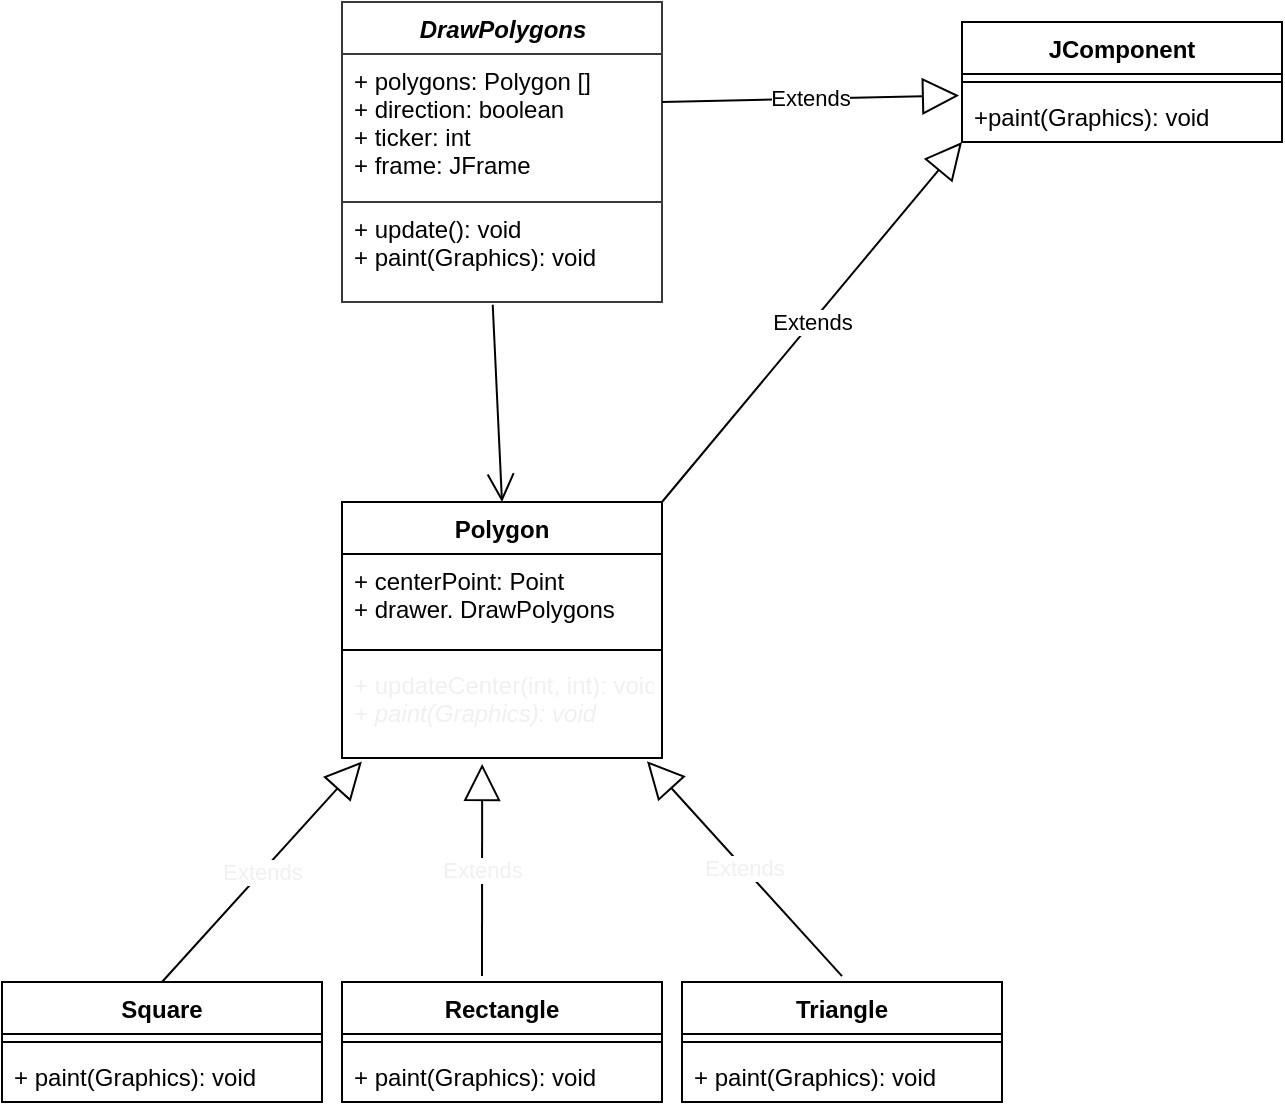<mxfile>
    <diagram id="eT-Dx-5zAYCCTuyQzkXm" name="first_version">
        <mxGraphModel dx="1105" dy="413" grid="1" gridSize="10" guides="1" tooltips="1" connect="1" arrows="1" fold="1" page="1" pageScale="1" pageWidth="850" pageHeight="1100" math="0" shadow="0">
            <root>
                <mxCell id="0"/>
                <mxCell id="1" parent="0"/>
                <mxCell id="4" value="&lt;i&gt;DrawPolygons&lt;/i&gt;" style="swimlane;fontStyle=1;align=center;verticalAlign=top;childLayout=stackLayout;horizontal=1;startSize=26;horizontalStack=0;resizeParent=1;resizeParentMax=0;resizeLast=0;collapsible=1;marginBottom=0;fillColor=#FFFFFF;strokeColor=#36393d;fontColor=#000000;html=1;" parent="1" vertex="1">
                    <mxGeometry x="210" y="40" width="160" height="100" as="geometry">
                        <mxRectangle x="210" y="40" width="120" height="26" as="alternateBounds"/>
                    </mxGeometry>
                </mxCell>
                <mxCell id="5" value="+ polygons: Polygon []&#10;+ direction: boolean&#10;+ ticker: int&#10;+ frame: JFrame" style="text;align=left;verticalAlign=top;spacingLeft=4;spacingRight=4;overflow=hidden;rotatable=0;points=[[0,0.5],[1,0.5]];portConstraint=eastwest;fillColor=#FFFFFF;strokeColor=#36393d;fontColor=#000000;" parent="4" vertex="1">
                    <mxGeometry y="26" width="160" height="74" as="geometry"/>
                </mxCell>
                <mxCell id="8" value="Rectangle" style="swimlane;fontStyle=1;align=center;verticalAlign=top;childLayout=stackLayout;horizontal=1;startSize=26;horizontalStack=0;resizeParent=1;resizeParentMax=0;resizeLast=0;collapsible=1;marginBottom=0;" parent="1" vertex="1">
                    <mxGeometry x="210" y="530" width="160" height="60" as="geometry">
                        <mxRectangle x="210" y="530" width="90" height="26" as="alternateBounds"/>
                    </mxGeometry>
                </mxCell>
                <mxCell id="10" value="" style="line;strokeWidth=1;fillColor=none;align=left;verticalAlign=middle;spacingTop=-1;spacingLeft=3;spacingRight=3;rotatable=0;labelPosition=right;points=[];portConstraint=eastwest;" parent="8" vertex="1">
                    <mxGeometry y="26" width="160" height="8" as="geometry"/>
                </mxCell>
                <mxCell id="11" value="+ paint(Graphics): void" style="text;strokeColor=none;fillColor=none;align=left;verticalAlign=top;spacingLeft=4;spacingRight=4;overflow=hidden;rotatable=0;points=[[0,0.5],[1,0.5]];portConstraint=eastwest;" parent="8" vertex="1">
                    <mxGeometry y="34" width="160" height="26" as="geometry"/>
                </mxCell>
                <mxCell id="12" value="Triangle" style="swimlane;fontStyle=1;align=center;verticalAlign=top;childLayout=stackLayout;horizontal=1;startSize=26;horizontalStack=0;resizeParent=1;resizeParentMax=0;resizeLast=0;collapsible=1;marginBottom=0;" parent="1" vertex="1">
                    <mxGeometry x="380" y="530" width="160" height="60" as="geometry"/>
                </mxCell>
                <mxCell id="14" value="" style="line;strokeWidth=1;fillColor=none;align=left;verticalAlign=middle;spacingTop=-1;spacingLeft=3;spacingRight=3;rotatable=0;labelPosition=right;points=[];portConstraint=eastwest;" parent="12" vertex="1">
                    <mxGeometry y="26" width="160" height="8" as="geometry"/>
                </mxCell>
                <mxCell id="15" value="+ paint(Graphics): void" style="text;strokeColor=none;fillColor=none;align=left;verticalAlign=top;spacingLeft=4;spacingRight=4;overflow=hidden;rotatable=0;points=[[0,0.5],[1,0.5]];portConstraint=eastwest;" parent="12" vertex="1">
                    <mxGeometry y="34" width="160" height="26" as="geometry"/>
                </mxCell>
                <mxCell id="16" value="Square" style="swimlane;fontStyle=1;align=center;verticalAlign=top;childLayout=stackLayout;horizontal=1;startSize=26;horizontalStack=0;resizeParent=1;resizeParentMax=0;resizeLast=0;collapsible=1;marginBottom=0;" parent="1" vertex="1">
                    <mxGeometry x="40" y="530" width="160" height="60" as="geometry"/>
                </mxCell>
                <mxCell id="18" value="" style="line;strokeWidth=1;fillColor=none;align=left;verticalAlign=middle;spacingTop=-1;spacingLeft=3;spacingRight=3;rotatable=0;labelPosition=right;points=[];portConstraint=eastwest;" parent="16" vertex="1">
                    <mxGeometry y="26" width="160" height="8" as="geometry"/>
                </mxCell>
                <mxCell id="19" value="+ paint(Graphics): void" style="text;strokeColor=none;fillColor=none;align=left;verticalAlign=top;spacingLeft=4;spacingRight=4;overflow=hidden;rotatable=0;points=[[0,0.5],[1,0.5]];portConstraint=eastwest;" parent="16" vertex="1">
                    <mxGeometry y="34" width="160" height="26" as="geometry"/>
                </mxCell>
                <mxCell id="21" value="Polygon" style="swimlane;fontStyle=1;align=center;verticalAlign=top;childLayout=stackLayout;horizontal=1;startSize=26;horizontalStack=0;resizeParent=1;resizeParentMax=0;resizeLast=0;collapsible=1;marginBottom=0;" parent="1" vertex="1">
                    <mxGeometry x="210" y="290" width="160" height="128" as="geometry"/>
                </mxCell>
                <mxCell id="22" value="+ centerPoint: Point&#10;+ drawer. DrawPolygons" style="text;strokeColor=none;fillColor=none;align=left;verticalAlign=top;spacingLeft=4;spacingRight=4;overflow=hidden;rotatable=0;points=[[0,0.5],[1,0.5]];portConstraint=eastwest;" parent="21" vertex="1">
                    <mxGeometry y="26" width="160" height="44" as="geometry"/>
                </mxCell>
                <mxCell id="23" value="" style="line;strokeWidth=1;fillColor=none;align=left;verticalAlign=middle;spacingTop=-1;spacingLeft=3;spacingRight=3;rotatable=0;labelPosition=right;points=[];portConstraint=eastwest;" parent="21" vertex="1">
                    <mxGeometry y="70" width="160" height="8" as="geometry"/>
                </mxCell>
                <mxCell id="24" value="+ updateCenter(int, int): void&lt;br&gt;&lt;i&gt;+ paint(Graphics): void&lt;/i&gt;" style="text;align=left;verticalAlign=top;spacingLeft=4;spacingRight=4;overflow=hidden;rotatable=0;points=[[0,0.5],[1,0.5]];portConstraint=eastwest;fontStyle=0;fontColor=#F0F0F0;html=1;" parent="21" vertex="1">
                    <mxGeometry y="78" width="160" height="50" as="geometry"/>
                </mxCell>
                <mxCell id="26" value="Extends" style="endArrow=block;endSize=16;endFill=0;html=1;fontColor=#F0F0F0;exitX=0.5;exitY=0;exitDx=0;exitDy=0;entryX=0.062;entryY=1.036;entryDx=0;entryDy=0;entryPerimeter=0;" parent="1" source="16" target="24" edge="1">
                    <mxGeometry width="160" relative="1" as="geometry">
                        <mxPoint x="110" y="510" as="sourcePoint"/>
                        <mxPoint x="220" y="430" as="targetPoint"/>
                    </mxGeometry>
                </mxCell>
                <mxCell id="27" value="Extends" style="endArrow=block;endSize=16;endFill=0;html=1;fontColor=#F0F0F0;exitX=0.5;exitY=0;exitDx=0;exitDy=0;entryX=0.438;entryY=1.059;entryDx=0;entryDy=0;entryPerimeter=0;" parent="1" target="24" edge="1">
                    <mxGeometry width="160" relative="1" as="geometry">
                        <mxPoint x="280" y="527.05" as="sourcePoint"/>
                        <mxPoint x="444.56" y="468.0" as="targetPoint"/>
                    </mxGeometry>
                </mxCell>
                <mxCell id="28" value="Extends" style="endArrow=block;endSize=16;endFill=0;html=1;fontColor=#F0F0F0;exitX=0.5;exitY=0;exitDx=0;exitDy=0;entryX=0.953;entryY=1.032;entryDx=0;entryDy=0;entryPerimeter=0;" parent="1" target="24" edge="1">
                    <mxGeometry width="160" relative="1" as="geometry">
                        <mxPoint x="460" y="527.05" as="sourcePoint"/>
                        <mxPoint x="280" y="468" as="targetPoint"/>
                    </mxGeometry>
                </mxCell>
                <mxCell id="29" value="" style="endArrow=open;endFill=1;endSize=12;html=1;fontColor=#F0F0F0;exitX=0.471;exitY=1.027;exitDx=0;exitDy=0;exitPerimeter=0;entryX=0.5;entryY=0;entryDx=0;entryDy=0;" parent="1" source="7" target="21" edge="1">
                    <mxGeometry width="160" relative="1" as="geometry">
                        <mxPoint x="260" y="250" as="sourcePoint"/>
                        <mxPoint x="285" y="330" as="targetPoint"/>
                    </mxGeometry>
                </mxCell>
                <mxCell id="31" value="JComponent" style="swimlane;fontStyle=1;align=center;verticalAlign=top;childLayout=stackLayout;horizontal=1;startSize=26;horizontalStack=0;resizeParent=1;resizeParentMax=0;resizeLast=0;collapsible=1;marginBottom=0;" parent="1" vertex="1">
                    <mxGeometry x="520" y="50" width="160" height="60" as="geometry"/>
                </mxCell>
                <mxCell id="33" value="" style="line;strokeWidth=1;fillColor=none;align=left;verticalAlign=middle;spacingTop=-1;spacingLeft=3;spacingRight=3;rotatable=0;labelPosition=right;points=[];portConstraint=eastwest;" parent="31" vertex="1">
                    <mxGeometry y="26" width="160" height="8" as="geometry"/>
                </mxCell>
                <mxCell id="34" value="+paint(Graphics): void" style="text;strokeColor=none;fillColor=none;align=left;verticalAlign=top;spacingLeft=4;spacingRight=4;overflow=hidden;rotatable=0;points=[[0,0.5],[1,0.5]];portConstraint=eastwest;" parent="31" vertex="1">
                    <mxGeometry y="34" width="160" height="26" as="geometry"/>
                </mxCell>
                <mxCell id="35" value="Extends" style="endArrow=block;endSize=16;endFill=0;html=1;entryX=0;entryY=1;entryDx=0;entryDy=0;exitX=1;exitY=0;exitDx=0;exitDy=0;" parent="1" source="21" target="31" edge="1">
                    <mxGeometry width="160" relative="1" as="geometry">
                        <mxPoint x="350" y="400" as="sourcePoint"/>
                        <mxPoint x="510" y="400" as="targetPoint"/>
                    </mxGeometry>
                </mxCell>
                <mxCell id="36" value="Extends" style="endArrow=block;endSize=16;endFill=0;html=1;exitX=1;exitY=0.5;exitDx=0;exitDy=0;entryX=-0.009;entryY=0.107;entryDx=0;entryDy=0;entryPerimeter=0;" parent="1" source="4" target="34" edge="1">
                    <mxGeometry width="160" relative="1" as="geometry">
                        <mxPoint x="280" y="250" as="sourcePoint"/>
                        <mxPoint x="440" y="250" as="targetPoint"/>
                    </mxGeometry>
                </mxCell>
                <mxCell id="7" value="+ update(): void&#10;+ paint(Graphics): void" style="text;strokeColor=#36393d;fillColor=#FFFFFF;align=left;verticalAlign=top;spacingLeft=4;spacingRight=4;overflow=hidden;rotatable=0;points=[[0,0.5],[1,0.5]];portConstraint=eastwest;fontColor=#000000;" parent="1" vertex="1">
                    <mxGeometry x="210" y="140" width="160" height="50" as="geometry"/>
                </mxCell>
            </root>
        </mxGraphModel>
    </diagram>
    <diagram id="pi7KsO2V2gXSjVSOG3jq" name="second_version">
        <mxGraphModel dx="865" dy="413" grid="1" gridSize="10" guides="1" tooltips="1" connect="1" arrows="1" fold="1" page="1" pageScale="1" pageWidth="850" pageHeight="1100" math="0" shadow="0">
            <root>
                <mxCell id="pliiHMQViKboExmXt9XP-0"/>
                <mxCell id="pliiHMQViKboExmXt9XP-1" parent="pliiHMQViKboExmXt9XP-0"/>
                <mxCell id="bHiaFD-n5yg1FwcKWUV_-0" value="&lt;i&gt;DrawPolygons&lt;/i&gt;" style="swimlane;fontStyle=1;align=center;verticalAlign=top;childLayout=stackLayout;horizontal=1;startSize=26;horizontalStack=0;resizeParent=1;resizeParentMax=0;resizeLast=0;collapsible=1;marginBottom=0;fillColor=#FFFFFF;strokeColor=#36393d;fontColor=#000000;html=1;" parent="pliiHMQViKboExmXt9XP-1" vertex="1">
                    <mxGeometry x="240" y="40" width="160" height="100" as="geometry">
                        <mxRectangle x="240" y="40" width="120" height="26" as="alternateBounds"/>
                    </mxGeometry>
                </mxCell>
                <mxCell id="bHiaFD-n5yg1FwcKWUV_-1" value="+ polygons: Paintable []&#10;+ direction: boolean&#10;+ ticker: int&#10;+ frame: JFrame" style="text;align=left;verticalAlign=top;spacingLeft=4;spacingRight=4;overflow=hidden;rotatable=0;points=[[0,0.5],[1,0.5]];portConstraint=eastwest;fillColor=#FFFFFF;strokeColor=#36393d;fontColor=#000000;" parent="bHiaFD-n5yg1FwcKWUV_-0" vertex="1">
                    <mxGeometry y="26" width="160" height="74" as="geometry"/>
                </mxCell>
                <mxCell id="waLEjZSi49W-GcZSyurg-11" style="edgeStyle=none;html=1;exitX=0;exitY=0.25;exitDx=0;exitDy=0;fontColor=#F0F0F0;entryX=0;entryY=0.25;entryDx=0;entryDy=0;" edge="1" parent="pliiHMQViKboExmXt9XP-1" source="bHiaFD-n5yg1FwcKWUV_-2" target="bHiaFD-n5yg1FwcKWUV_-2">
                    <mxGeometry relative="1" as="geometry">
                        <mxPoint x="90" y="538" as="targetPoint"/>
                    </mxGeometry>
                </mxCell>
                <mxCell id="bHiaFD-n5yg1FwcKWUV_-2" value="Rectangle" style="swimlane;fontStyle=1;align=center;verticalAlign=top;childLayout=stackLayout;horizontal=1;startSize=30;horizontalStack=0;resizeParent=1;resizeParentMax=0;resizeLast=0;collapsible=1;marginBottom=0;fillColor=#FFFFFF;fontColor=#000000;" parent="pliiHMQViKboExmXt9XP-1" vertex="1">
                    <mxGeometry x="120" y="520" width="190" height="150" as="geometry">
                        <mxRectangle x="120" y="520" width="90" height="26" as="alternateBounds"/>
                    </mxGeometry>
                </mxCell>
                <mxCell id="bHiaFD-n5yg1FwcKWUV_-3" value="" style="line;strokeWidth=1;fillColor=none;align=left;verticalAlign=middle;spacingTop=-1;spacingLeft=3;spacingRight=3;rotatable=0;labelPosition=right;points=[];portConstraint=eastwest;" parent="bHiaFD-n5yg1FwcKWUV_-2" vertex="1">
                    <mxGeometry y="30" width="190" height="70" as="geometry"/>
                </mxCell>
                <mxCell id="bHiaFD-n5yg1FwcKWUV_-4" value="+ paint(Graphics): void&#10;+ makeSquare(int) : Rectangle" style="text;strokeColor=none;fillColor=#FFFFFF;align=left;verticalAlign=top;spacingLeft=4;spacingRight=4;overflow=hidden;rotatable=0;points=[[0,0.5],[1,0.5]];portConstraint=eastwest;fontColor=#000000;" parent="bHiaFD-n5yg1FwcKWUV_-2" vertex="1">
                    <mxGeometry y="100" width="190" height="50" as="geometry"/>
                </mxCell>
                <mxCell id="bHiaFD-n5yg1FwcKWUV_-5" value="Triangle" style="swimlane;fontStyle=1;align=center;verticalAlign=top;childLayout=stackLayout;horizontal=1;startSize=26;horizontalStack=0;resizeParent=1;resizeParentMax=0;resizeLast=0;collapsible=1;marginBottom=0;fillColor=#FFFFFF;fontColor=#000000;" parent="pliiHMQViKboExmXt9XP-1" vertex="1">
                    <mxGeometry x="360" y="520" width="160" height="60" as="geometry">
                        <mxRectangle x="360" y="520" width="80" height="26" as="alternateBounds"/>
                    </mxGeometry>
                </mxCell>
                <mxCell id="bHiaFD-n5yg1FwcKWUV_-6" value="" style="line;strokeWidth=1;fillColor=#FFFFFF;align=left;verticalAlign=middle;spacingTop=-1;spacingLeft=3;spacingRight=3;rotatable=0;labelPosition=right;points=[];portConstraint=eastwest;" parent="bHiaFD-n5yg1FwcKWUV_-5" vertex="1">
                    <mxGeometry y="26" width="160" height="8" as="geometry"/>
                </mxCell>
                <mxCell id="bHiaFD-n5yg1FwcKWUV_-7" value="+ paint(Graphics): void" style="text;strokeColor=none;fillColor=#FFFFFF;align=left;verticalAlign=top;spacingLeft=4;spacingRight=4;overflow=hidden;rotatable=0;points=[[0,0.5],[1,0.5]];portConstraint=eastwest;fontColor=#000000;" parent="bHiaFD-n5yg1FwcKWUV_-5" vertex="1">
                    <mxGeometry y="34" width="160" height="26" as="geometry"/>
                </mxCell>
                <mxCell id="bHiaFD-n5yg1FwcKWUV_-11" value="PolygonHelper" style="swimlane;fontStyle=1;align=center;verticalAlign=top;childLayout=stackLayout;horizontal=1;startSize=26;horizontalStack=0;resizeParent=1;resizeParentMax=0;resizeLast=0;collapsible=1;marginBottom=0;fillColor=#FFFFFF;fontColor=#000000;" parent="pliiHMQViKboExmXt9XP-1" vertex="1">
                    <mxGeometry x="70" y="290" width="160" height="120" as="geometry">
                        <mxRectangle x="240" y="280" width="80" height="26" as="alternateBounds"/>
                    </mxGeometry>
                </mxCell>
                <mxCell id="bHiaFD-n5yg1FwcKWUV_-12" value="- centerPoint: Point&#10;- drawer. DrawPolygons" style="text;strokeColor=#666666;fillColor=#FFFFFF;align=left;verticalAlign=top;spacingLeft=4;spacingRight=4;overflow=hidden;rotatable=0;points=[[0,0.5],[1,0.5]];portConstraint=eastwest;fontColor=#333333;" parent="bHiaFD-n5yg1FwcKWUV_-11" vertex="1">
                    <mxGeometry y="26" width="160" height="44" as="geometry"/>
                </mxCell>
                <mxCell id="bHiaFD-n5yg1FwcKWUV_-14" value="+ updateCenter(int, int): void" style="text;align=left;verticalAlign=top;spacingLeft=4;spacingRight=4;overflow=hidden;rotatable=0;points=[[0,0.5],[1,0.5]];portConstraint=eastwest;fontStyle=0;fontColor=#000000;html=1;fillColor=#FFFFFF;" parent="bHiaFD-n5yg1FwcKWUV_-11" vertex="1">
                    <mxGeometry y="70" width="160" height="50" as="geometry"/>
                </mxCell>
                <mxCell id="bHiaFD-n5yg1FwcKWUV_-16" value="Extends" style="endArrow=block;endSize=16;endFill=0;html=1;fontColor=#F0F0F0;entryX=0.509;entryY=0.976;entryDx=0;entryDy=0;exitX=0.5;exitY=0;exitDx=0;exitDy=0;entryPerimeter=0;" edge="1" parent="pliiHMQViKboExmXt9XP-1" source="bHiaFD-n5yg1FwcKWUV_-2" target="bHiaFD-n5yg1FwcKWUV_-21">
                    <mxGeometry width="160" relative="1" as="geometry">
                        <mxPoint x="190" y="527" as="sourcePoint"/>
                        <mxPoint x="444.56" y="468.0" as="targetPoint"/>
                    </mxGeometry>
                </mxCell>
                <mxCell id="bHiaFD-n5yg1FwcKWUV_-17" value="Extends" style="endArrow=block;endSize=16;endFill=0;html=1;fontColor=#F0F0F0;exitX=0.5;exitY=0;exitDx=0;exitDy=0;" edge="1" parent="pliiHMQViKboExmXt9XP-1" source="bHiaFD-n5yg1FwcKWUV_-5">
                    <mxGeometry width="160" relative="1" as="geometry">
                        <mxPoint x="410" y="527" as="sourcePoint"/>
                        <mxPoint x="580" y="100" as="targetPoint"/>
                    </mxGeometry>
                </mxCell>
                <mxCell id="bHiaFD-n5yg1FwcKWUV_-19" value="JComponent" style="swimlane;fontStyle=1;align=center;verticalAlign=top;childLayout=stackLayout;horizontal=1;startSize=26;horizontalStack=0;resizeParent=1;resizeParentMax=0;resizeLast=0;collapsible=1;marginBottom=0;fillColor=#FFFFFF;fontColor=#000000;" parent="pliiHMQViKboExmXt9XP-1" vertex="1">
                    <mxGeometry x="520" y="40" width="160" height="60" as="geometry">
                        <mxRectangle x="520" y="40" width="110" height="26" as="alternateBounds"/>
                    </mxGeometry>
                </mxCell>
                <mxCell id="bHiaFD-n5yg1FwcKWUV_-20" value="" style="line;strokeWidth=1;fillColor=none;align=left;verticalAlign=middle;spacingTop=-1;spacingLeft=3;spacingRight=3;rotatable=0;labelPosition=right;points=[];portConstraint=eastwest;" parent="bHiaFD-n5yg1FwcKWUV_-19" vertex="1">
                    <mxGeometry y="26" width="160" height="8" as="geometry"/>
                </mxCell>
                <mxCell id="bHiaFD-n5yg1FwcKWUV_-21" value="+paint(Graphics): void" style="text;strokeColor=#666666;fillColor=#FFFFFF;align=left;verticalAlign=top;spacingLeft=4;spacingRight=4;overflow=hidden;rotatable=0;points=[[0,0.5],[1,0.5]];portConstraint=eastwest;fontColor=#333333;" parent="bHiaFD-n5yg1FwcKWUV_-19" vertex="1">
                    <mxGeometry y="34" width="160" height="26" as="geometry"/>
                </mxCell>
                <mxCell id="bHiaFD-n5yg1FwcKWUV_-23" value="Extends" style="endArrow=block;endSize=16;endFill=0;html=1;exitX=1;exitY=0.25;exitDx=0;exitDy=0;entryX=0;entryY=0.5;entryDx=0;entryDy=0;" parent="pliiHMQViKboExmXt9XP-1" source="bHiaFD-n5yg1FwcKWUV_-0" target="bHiaFD-n5yg1FwcKWUV_-19" edge="1">
                    <mxGeometry width="160" relative="1" as="geometry">
                        <mxPoint x="280" y="250" as="sourcePoint"/>
                        <mxPoint x="440" y="250" as="targetPoint"/>
                    </mxGeometry>
                </mxCell>
                <mxCell id="bHiaFD-n5yg1FwcKWUV_-24" value="+ update(): void&#10;+ paint(Graphics): void" style="text;strokeColor=#36393d;fillColor=#FFFFFF;align=left;verticalAlign=top;spacingLeft=4;spacingRight=4;overflow=hidden;rotatable=0;points=[[0,0.5],[1,0.5]];portConstraint=eastwest;fontColor=#000000;" parent="pliiHMQViKboExmXt9XP-1" vertex="1">
                    <mxGeometry x="240" y="140" width="160" height="50" as="geometry"/>
                </mxCell>
                <mxCell id="bHiaFD-n5yg1FwcKWUV_-25" value="«interface»&lt;br&gt;&lt;b&gt;Paintable&lt;/b&gt;" style="html=1;fontColor=#000000;strokeColor=#FFFFFF;fillColor=#FFFFFF;" parent="pliiHMQViKboExmXt9XP-1" vertex="1">
                    <mxGeometry x="250" y="250" width="110" height="50" as="geometry"/>
                </mxCell>
                <mxCell id="bHiaFD-n5yg1FwcKWUV_-27" value="" style="endArrow=block;dashed=1;endFill=0;endSize=12;html=1;exitX=0.25;exitY=0;exitDx=0;exitDy=0;entryX=0.75;entryY=1;entryDx=0;entryDy=0;" edge="1" parent="pliiHMQViKboExmXt9XP-1" source="bHiaFD-n5yg1FwcKWUV_-5" target="bHiaFD-n5yg1FwcKWUV_-25">
                    <mxGeometry width="160" relative="1" as="geometry">
                        <mxPoint x="420" y="290" as="sourcePoint"/>
                        <mxPoint x="365" y="460" as="targetPoint"/>
                    </mxGeometry>
                </mxCell>
                <mxCell id="waLEjZSi49W-GcZSyurg-6" value="" style="endArrow=block;dashed=1;endFill=0;endSize=12;html=1;exitX=0.25;exitY=0;exitDx=0;exitDy=0;entryX=0.5;entryY=1;entryDx=0;entryDy=0;" edge="1" parent="pliiHMQViKboExmXt9XP-1" target="bHiaFD-n5yg1FwcKWUV_-25">
                    <mxGeometry width="160" relative="1" as="geometry">
                        <mxPoint x="290" y="520" as="sourcePoint"/>
                        <mxPoint x="410.0" y="292.5" as="targetPoint"/>
                    </mxGeometry>
                </mxCell>
                <mxCell id="waLEjZSi49W-GcZSyurg-7" value="" style="endArrow=open;endFill=1;endSize=12;html=1;fontColor=#F0F0F0;entryX=0.25;entryY=0;entryDx=0;entryDy=0;" edge="1" parent="pliiHMQViKboExmXt9XP-1" target="bHiaFD-n5yg1FwcKWUV_-25">
                    <mxGeometry width="160" relative="1" as="geometry">
                        <mxPoint x="286" y="190" as="sourcePoint"/>
                        <mxPoint x="380" y="270" as="targetPoint"/>
                    </mxGeometry>
                </mxCell>
                <mxCell id="waLEjZSi49W-GcZSyurg-8" value="" style="endArrow=open;endFill=1;endSize=12;html=1;fontColor=#F0F0F0;entryX=0.25;entryY=1;entryDx=0;entryDy=0;exitX=0.25;exitY=0;exitDx=0;exitDy=0;" edge="1" parent="pliiHMQViKboExmXt9XP-1" source="bHiaFD-n5yg1FwcKWUV_-2" target="bHiaFD-n5yg1FwcKWUV_-11">
                    <mxGeometry width="160" relative="1" as="geometry">
                        <mxPoint x="206" y="420" as="sourcePoint"/>
                        <mxPoint x="70" y="520" as="targetPoint"/>
                    </mxGeometry>
                </mxCell>
                <mxCell id="waLEjZSi49W-GcZSyurg-9" value="" style="endArrow=open;endFill=1;endSize=12;html=1;fontColor=#F0F0F0;entryX=0.7;entryY=1.004;entryDx=0;entryDy=0;entryPerimeter=0;exitX=0.422;exitY=-0.03;exitDx=0;exitDy=0;exitPerimeter=0;" edge="1" parent="pliiHMQViKboExmXt9XP-1" source="bHiaFD-n5yg1FwcKWUV_-5" target="bHiaFD-n5yg1FwcKWUV_-14">
                    <mxGeometry width="160" relative="1" as="geometry">
                        <mxPoint x="440" y="440" as="sourcePoint"/>
                        <mxPoint x="230" y="370" as="targetPoint"/>
                        <Array as="points">
                            <mxPoint x="350" y="490"/>
                            <mxPoint x="260" y="440"/>
                        </Array>
                    </mxGeometry>
                </mxCell>
                <mxCell id="P_zf-Mc1I2hu5xzfQCe7-2" value="t" style="edgeLabel;html=1;align=center;verticalAlign=middle;resizable=0;points=[];fontColor=#000000;" vertex="1" connectable="0" parent="waLEjZSi49W-GcZSyurg-9">
                    <mxGeometry x="0.092" y="3" relative="1" as="geometry">
                        <mxPoint y="1" as="offset"/>
                    </mxGeometry>
                </mxCell>
                <mxCell id="waLEjZSi49W-GcZSyurg-13" value="polygonHelp: polygonHelper" style="text;html=1;align=center;verticalAlign=middle;resizable=0;points=[];autosize=1;strokeColor=none;fillColor=none;fontColor=#F0F0F0;" vertex="1" parent="pliiHMQViKboExmXt9XP-1">
                    <mxGeometry x="115" y="570" width="170" height="20" as="geometry"/>
                </mxCell>
            </root>
        </mxGraphModel>
    </diagram>
    <diagram id="95ARrsfJPdTgveE7Jn6L" name="Secret Project- H">
        <mxGraphModel dx="865" dy="413" grid="1" gridSize="10" guides="1" tooltips="1" connect="1" arrows="1" fold="1" page="1" pageScale="1" pageWidth="850" pageHeight="1100" math="0" shadow="0">
            <root>
                <mxCell id="hbI198ea1xytPE5_wH5B-0"/>
                <mxCell id="hbI198ea1xytPE5_wH5B-1" parent="hbI198ea1xytPE5_wH5B-0"/>
                <mxCell id="hbI198ea1xytPE5_wH5B-2" value="&lt;span style=&quot;white-space: pre&quot;&gt;&#9;&lt;/span&gt;&lt;span style=&quot;white-space: pre&quot;&gt;&#9;&lt;/span&gt;&lt;span style=&quot;white-space: pre&quot;&gt;&#9;&lt;/span&gt;&lt;span style=&quot;white-space: pre&quot;&gt;&#9;&lt;/span&gt;&lt;br&gt;&lt;br&gt;&lt;br&gt;&lt;b style=&quot;background-color: rgb(248 , 255 , 48)&quot;&gt;&lt;font color=&quot;#000000&quot; style=&quot;line-height: 1.1&quot;&gt;&lt;span style=&quot;white-space: pre&quot;&gt;&#9;&lt;/span&gt;&lt;span style=&quot;white-space: pre&quot;&gt;&#9;&lt;/span&gt;&lt;span style=&quot;white-space: pre&quot;&gt;&#9;&lt;/span&gt;&lt;span style=&quot;white-space: pre&quot;&gt;&#9;&lt;/span&gt;&lt;span style=&quot;white-space: pre&quot;&gt;&#9;&lt;/span&gt;&lt;span style=&quot;white-space: pre&quot;&gt;&#9;&lt;/span&gt;Hugo Hugosson&lt;/font&gt;&lt;/b&gt;" style="shape=actor;whiteSpace=wrap;html=1;fillColor=#f5f5f5;strokeColor=#666666;fontColor=#333333;" parent="hbI198ea1xytPE5_wH5B-1" vertex="1">
                    <mxGeometry x="220" y="640" width="330" height="250" as="geometry"/>
                </mxCell>
                <mxCell id="hbI198ea1xytPE5_wH5B-3" value="" style="ellipse;whiteSpace=wrap;html=1;" parent="hbI198ea1xytPE5_wH5B-1" vertex="1">
                    <mxGeometry x="340" y="660" width="40" height="30" as="geometry"/>
                </mxCell>
                <mxCell id="hbI198ea1xytPE5_wH5B-4" value="" style="ellipse;whiteSpace=wrap;html=1;" parent="hbI198ea1xytPE5_wH5B-1" vertex="1">
                    <mxGeometry x="400" y="660" width="40" height="30" as="geometry"/>
                </mxCell>
                <mxCell id="hbI198ea1xytPE5_wH5B-5" value="" style="ellipse;whiteSpace=wrap;html=1;fillColor=#a20025;fontColor=#ffffff;strokeColor=#6F0000;" parent="hbI198ea1xytPE5_wH5B-1" vertex="1">
                    <mxGeometry x="415" y="670" width="10" height="10" as="geometry"/>
                </mxCell>
                <mxCell id="hbI198ea1xytPE5_wH5B-6" value="" style="ellipse;whiteSpace=wrap;html=1;fillColor=#008a00;fontColor=#ffffff;strokeColor=#005700;" parent="hbI198ea1xytPE5_wH5B-1" vertex="1">
                    <mxGeometry x="355" y="670" width="10" height="10" as="geometry"/>
                </mxCell>
                <mxCell id="hbI198ea1xytPE5_wH5B-7" value="" style="shape=dataStorage;whiteSpace=wrap;html=1;fixedSize=1;rotation=-90;" parent="hbI198ea1xytPE5_wH5B-1" vertex="1">
                    <mxGeometry x="377.5" y="672.5" width="35" height="80" as="geometry"/>
                </mxCell>
                <mxCell id="hbI198ea1xytPE5_wH5B-8" style="edgeStyle=none;html=1;" parent="hbI198ea1xytPE5_wH5B-1" source="hbI198ea1xytPE5_wH5B-7" target="hbI198ea1xytPE5_wH5B-7" edge="1">
                    <mxGeometry relative="1" as="geometry">
                        <Array as="points">
                            <mxPoint x="470" y="730"/>
                        </Array>
                    </mxGeometry>
                </mxCell>
                <mxCell id="hbI198ea1xytPE5_wH5B-9" value="" style="shape=xor;whiteSpace=wrap;html=1;labelBackgroundColor=#F8FF30;fontColor=#ffffff;rotation=-90;fillColor=#0050ef;strokeColor=#001DBC;" parent="hbI198ea1xytPE5_wH5B-1" vertex="1">
                    <mxGeometry x="375" y="570" width="20" height="150" as="geometry"/>
                </mxCell>
                <mxCell id="hbI198ea1xytPE5_wH5B-10" value="Welcome to mcDonalds!!" style="shape=callout;whiteSpace=wrap;html=1;perimeter=calloutPerimeter;labelBackgroundColor=#F8FF30;fontColor=#000000;rotation=15;" parent="hbI198ea1xytPE5_wH5B-1" vertex="1">
                    <mxGeometry x="430" y="592.5" width="120" height="80" as="geometry"/>
                </mxCell>
            </root>
        </mxGraphModel>
    </diagram>
</mxfile>